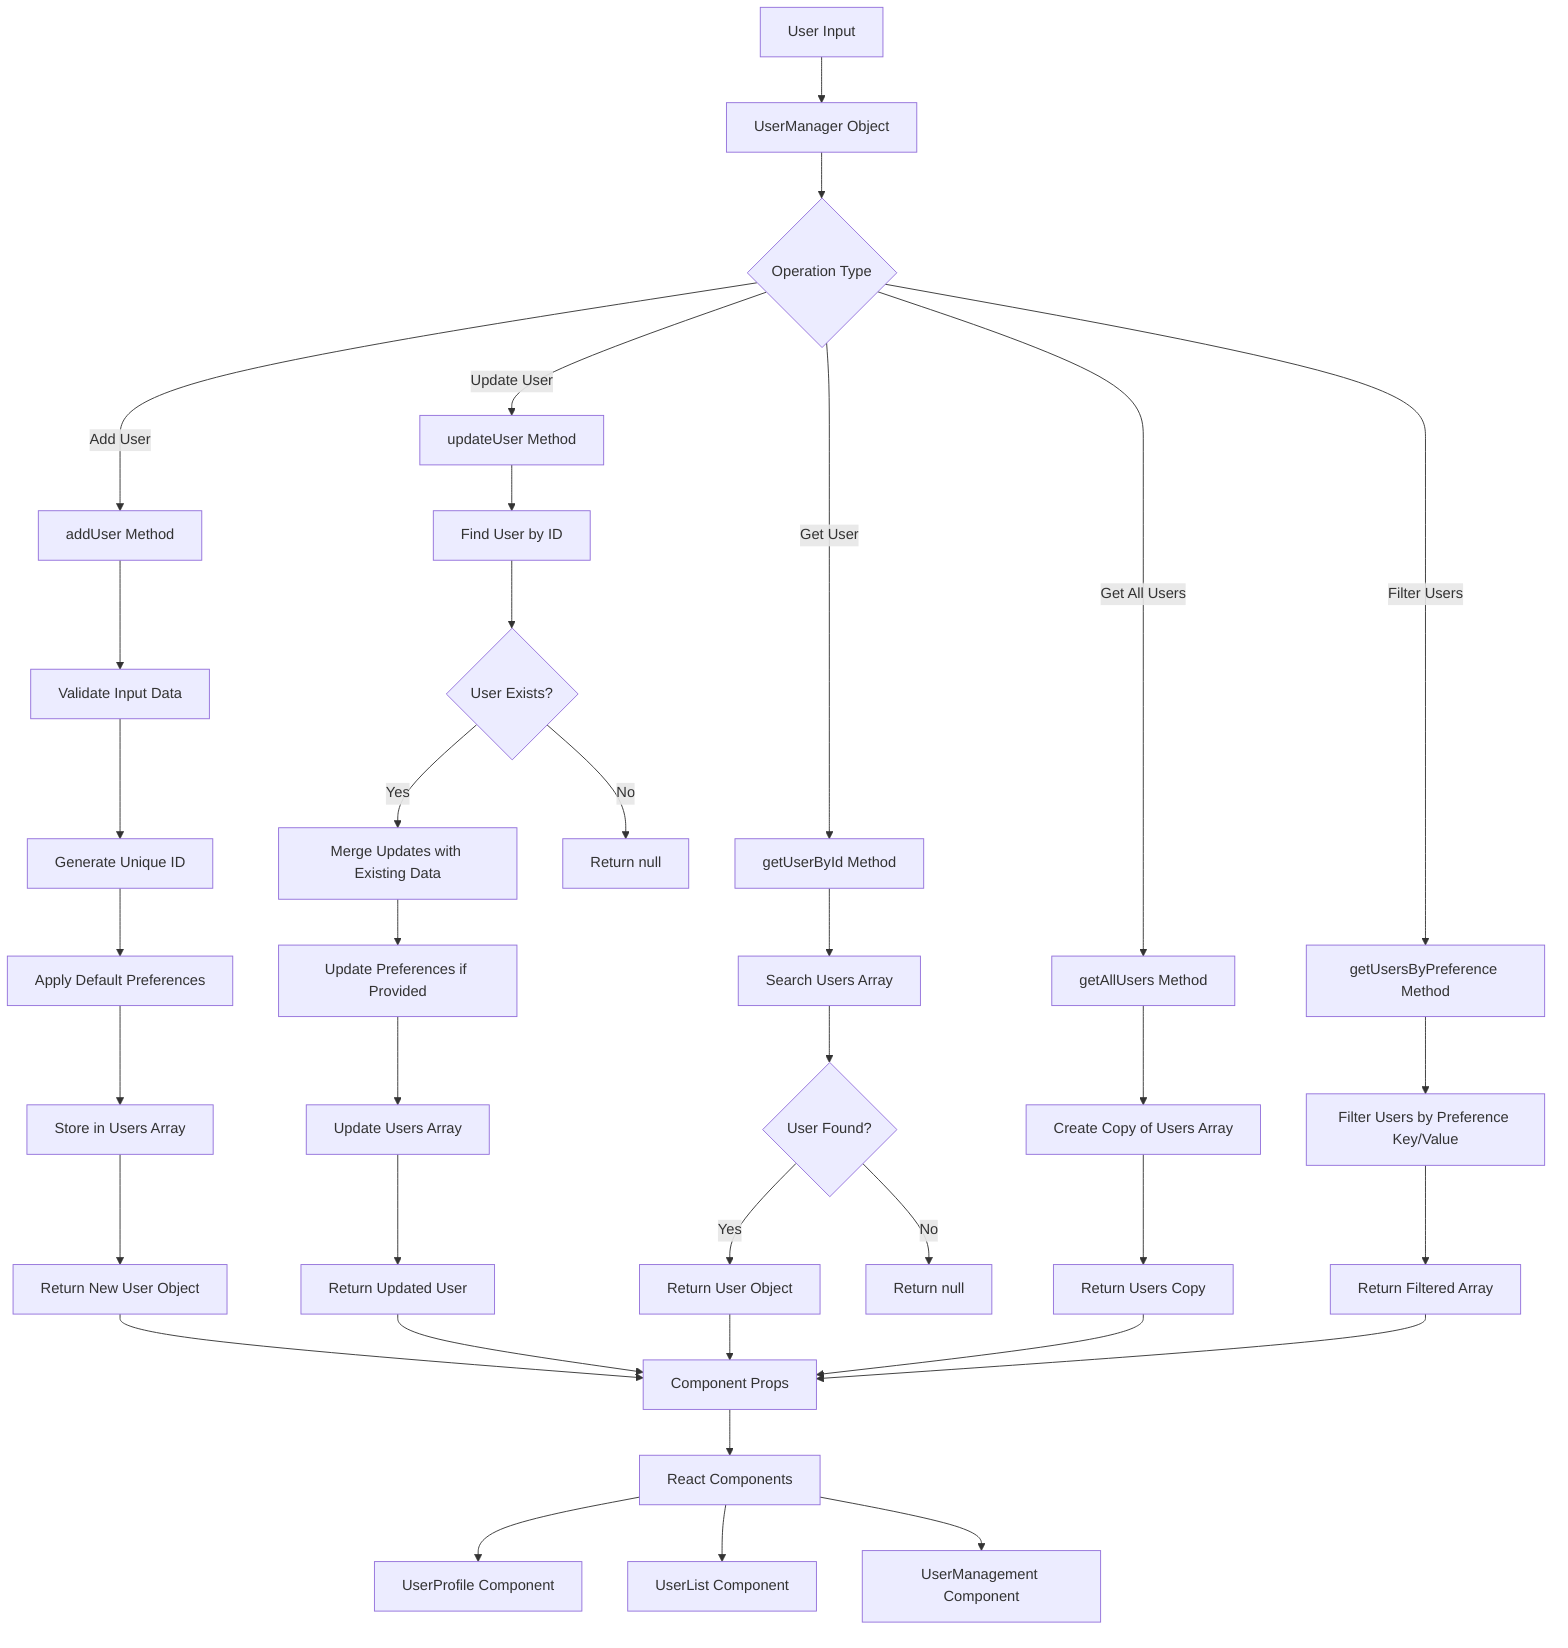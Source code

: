 %% Challenge 1: User Data Manager - System Architecture
graph TD
    A[User Input] --> B[UserManager Object]
    B --> C{Operation Type}
    
    C -->|Add User| D[addUser Method]
    C -->|Update User| E[updateUser Method]
    C -->|Get User| F[getUserById Method]
    C -->|Get All Users| G[getAllUsers Method]
    C -->|Filter Users| H[getUsersByPreference Method]
    
    D --> I[Validate Input Data]
    I --> J[Generate Unique ID]
    J --> K[Apply Default Preferences]
    K --> L[Store in Users Array]
    L --> M[Return New User Object]
    
    E --> N[Find User by ID]
    N --> O{User Exists?}
    O -->|Yes| P[Merge Updates with Existing Data]
    O -->|No| Q[Return null]
    P --> R[Update Preferences if Provided]
    R --> S[Update Users Array]
    S --> T[Return Updated User]
    
    F --> U[Search Users Array]
    U --> V{User Found?}
    V -->|Yes| W[Return User Object]
    V -->|No| X[Return null]
    
    G --> Y[Create Copy of Users Array]
    Y --> Z[Return Users Copy]
    
    H --> AA[Filter Users by Preference Key/Value]
    AA --> BB[Return Filtered Array]
    
    M --> CC[Component Props]
    T --> CC
    W --> CC
    Z --> CC
    BB --> CC
    
    CC --> DD[React Components]
    DD --> EE[UserProfile Component]
    DD --> FF[UserList Component]
    DD --> GG[UserManagement Component]